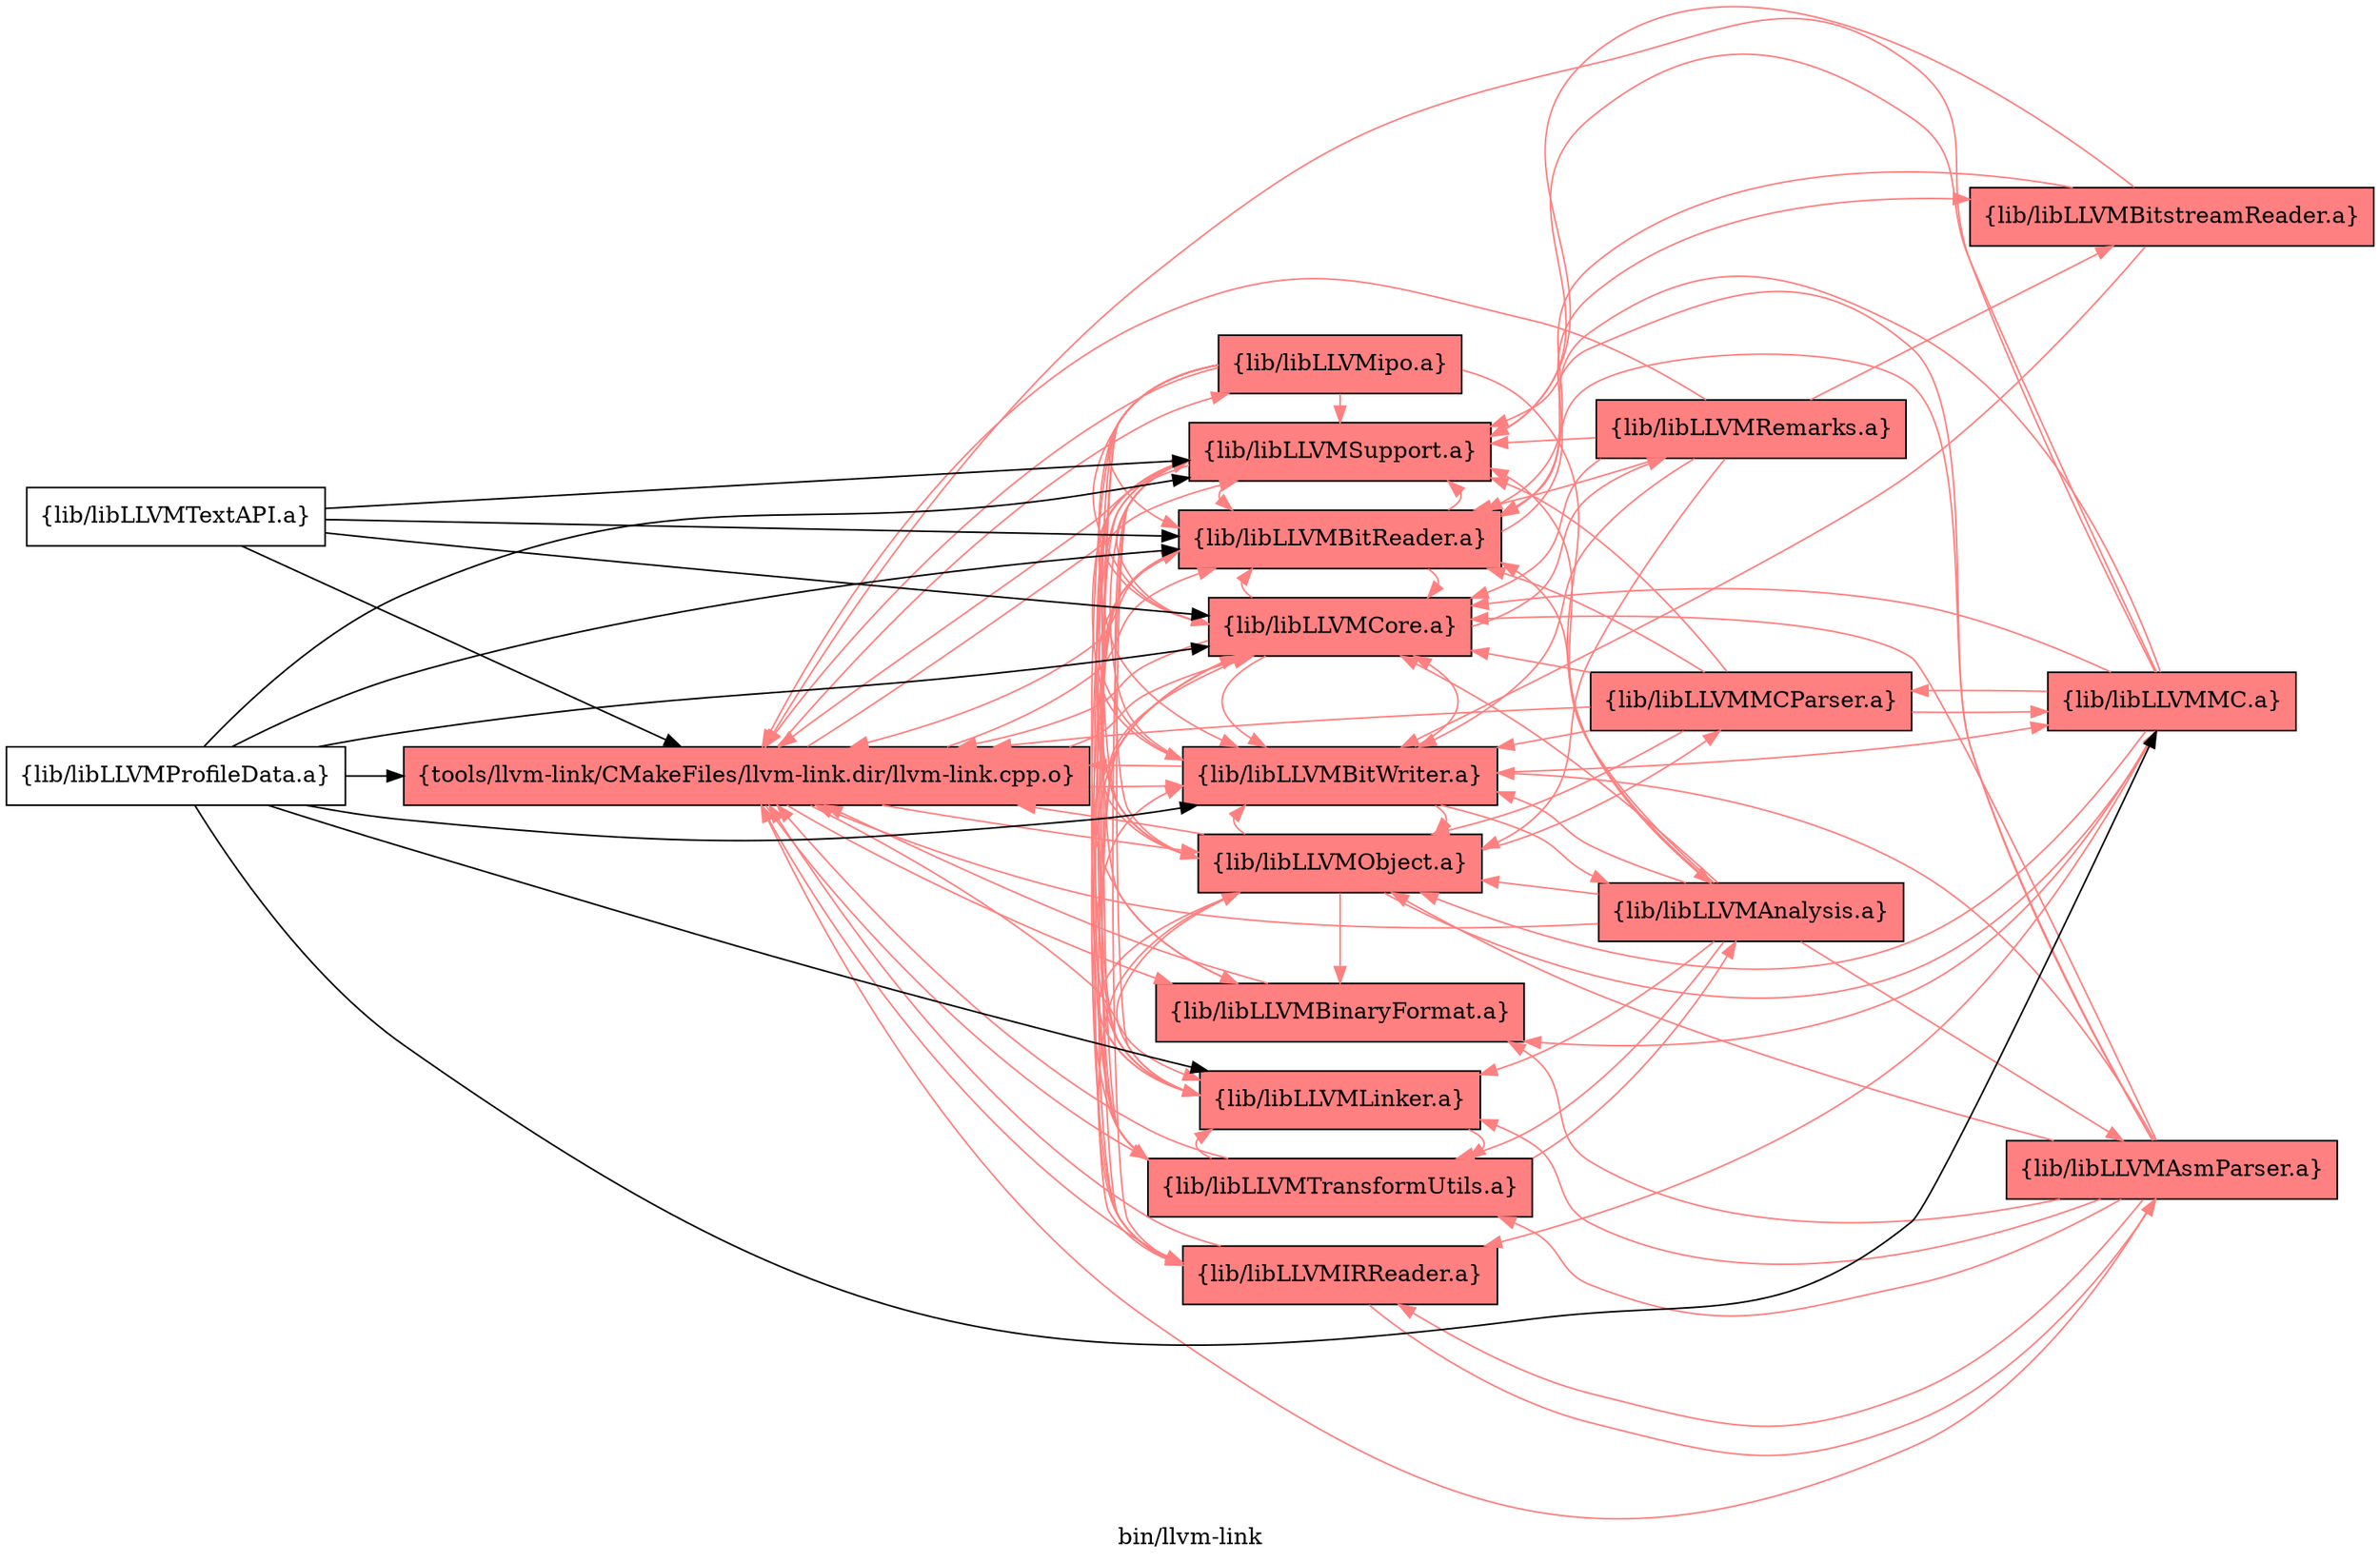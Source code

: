 digraph "bin/llvm-link" {
	label="bin/llvm-link";
	rankdir="LR"
	{ rank=same; Node0x557f4c369b98;  }
	{ rank=same; Node0x557f4c369be8; Node0x557f4c3696e8; Node0x557f4c36a5e8; Node0x557f4c36a0e8; Node0x557f4c365c28; Node0x557f4c365728; Node0x557f4c366628; Node0x557f4c366128; Node0x557f4c367168; Node0x557f4c366c68;  }

	Node0x557f4c369b98 [shape=record,shape=box,style=filled,fillcolor="1.000000 0.5 1",group=1,label="{tools/llvm-link/CMakeFiles/llvm-link.dir/llvm-link.cpp.o}"];
	Node0x557f4c369b98 -> Node0x557f4c369be8[color="1.000000 0.5 1"];
	Node0x557f4c369b98 -> Node0x557f4c3696e8[color="1.000000 0.5 1"];
	Node0x557f4c369b98 -> Node0x557f4c36a5e8[color="1.000000 0.5 1"];
	Node0x557f4c369b98 -> Node0x557f4c36a0e8[color="1.000000 0.5 1"];
	Node0x557f4c369b98 -> Node0x557f4c365c28[color="1.000000 0.5 1"];
	Node0x557f4c369b98 -> Node0x557f4c365728[color="1.000000 0.5 1"];
	Node0x557f4c369b98 -> Node0x557f4c366628[color="1.000000 0.5 1"];
	Node0x557f4c369b98 -> Node0x557f4c366128[color="1.000000 0.5 1"];
	Node0x557f4c369b98 -> Node0x557f4c367168[color="1.000000 0.5 1"];
	Node0x557f4c369b98 -> Node0x557f4c366c68[color="1.000000 0.5 1"];
	Node0x557f4c369be8 [shape=record,shape=box,style=filled,fillcolor="1.000000 0.5 1",group=1,label="{lib/libLLVMBinaryFormat.a}"];
	Node0x557f4c369be8 -> Node0x557f4c369b98[color="1.000000 0.5 1"];
	Node0x557f4c369be8 -> Node0x557f4c366128[color="1.000000 0.5 1"];
	Node0x557f4c3696e8 [shape=record,shape=box,style=filled,fillcolor="1.000000 0.5 1",group=1,label="{lib/libLLVMBitReader.a}"];
	Node0x557f4c3696e8 -> Node0x557f4c369b98[color="1.000000 0.5 1"];
	Node0x557f4c3696e8 -> Node0x557f4c36a0e8[color="1.000000 0.5 1"];
	Node0x557f4c3696e8 -> Node0x557f4c366128[color="1.000000 0.5 1"];
	Node0x557f4c3696e8 -> Node0x557f4c36c898[color="1.000000 0.5 1"];
	Node0x557f4c36a5e8 [shape=record,shape=box,style=filled,fillcolor="1.000000 0.5 1",group=1,label="{lib/libLLVMBitWriter.a}"];
	Node0x557f4c36a5e8 -> Node0x557f4c369b98[color="1.000000 0.5 1"];
	Node0x557f4c36a5e8 -> Node0x557f4c3696e8[color="1.000000 0.5 1"];
	Node0x557f4c36a5e8 -> Node0x557f4c36a0e8[color="1.000000 0.5 1"];
	Node0x557f4c36a5e8 -> Node0x557f4c366628[color="1.000000 0.5 1"];
	Node0x557f4c36a5e8 -> Node0x557f4c366128[color="1.000000 0.5 1"];
	Node0x557f4c36a5e8 -> Node0x557f4c36cbb8[color="1.000000 0.5 1"];
	Node0x557f4c36a5e8 -> Node0x557f4c368978[color="1.000000 0.5 1"];
	Node0x557f4c36a0e8 [shape=record,shape=box,style=filled,fillcolor="1.000000 0.5 1",group=1,label="{lib/libLLVMCore.a}"];
	Node0x557f4c36a0e8 -> Node0x557f4c369b98[color="1.000000 0.5 1"];
	Node0x557f4c36a0e8 -> Node0x557f4c3696e8[color="1.000000 0.5 1"];
	Node0x557f4c36a0e8 -> Node0x557f4c36a5e8[color="1.000000 0.5 1"];
	Node0x557f4c36a0e8 -> Node0x557f4c369be8[color="1.000000 0.5 1"];
	Node0x557f4c36a0e8 -> Node0x557f4c366128[color="1.000000 0.5 1"];
	Node0x557f4c36a0e8 -> Node0x557f4c36c2f8[color="1.000000 0.5 1"];
	Node0x557f4c365c28 [shape=record,shape=box,style=filled,fillcolor="1.000000 0.5 1",group=1,label="{lib/libLLVMIRReader.a}"];
	Node0x557f4c365c28 -> Node0x557f4c369b98[color="1.000000 0.5 1"];
	Node0x557f4c365c28 -> Node0x557f4c3696e8[color="1.000000 0.5 1"];
	Node0x557f4c365c28 -> Node0x557f4c36a0e8[color="1.000000 0.5 1"];
	Node0x557f4c365c28 -> Node0x557f4c366128[color="1.000000 0.5 1"];
	Node0x557f4c365c28 -> Node0x557f4c363428[color="1.000000 0.5 1"];
	Node0x557f4c365728 [shape=record,shape=box,style=filled,fillcolor="1.000000 0.5 1",group=1,label="{lib/libLLVMLinker.a}"];
	Node0x557f4c365728 -> Node0x557f4c3696e8[color="1.000000 0.5 1"];
	Node0x557f4c365728 -> Node0x557f4c36a0e8[color="1.000000 0.5 1"];
	Node0x557f4c365728 -> Node0x557f4c366628[color="1.000000 0.5 1"];
	Node0x557f4c365728 -> Node0x557f4c366128[color="1.000000 0.5 1"];
	Node0x557f4c365728 -> Node0x557f4c367168[color="1.000000 0.5 1"];
	Node0x557f4c366628 [shape=record,shape=box,style=filled,fillcolor="1.000000 0.5 1",group=1,label="{lib/libLLVMObject.a}"];
	Node0x557f4c366628 -> Node0x557f4c369b98[color="1.000000 0.5 1"];
	Node0x557f4c366628 -> Node0x557f4c3696e8[color="1.000000 0.5 1"];
	Node0x557f4c366628 -> Node0x557f4c366128[color="1.000000 0.5 1"];
	Node0x557f4c366628 -> Node0x557f4c369be8[color="1.000000 0.5 1"];
	Node0x557f4c366628 -> Node0x557f4c36a5e8[color="1.000000 0.5 1"];
	Node0x557f4c366628 -> Node0x557f4c36a0e8[color="1.000000 0.5 1"];
	Node0x557f4c366628 -> Node0x557f4c365c28[color="1.000000 0.5 1"];
	Node0x557f4c366628 -> Node0x557f4c368978[color="1.000000 0.5 1"];
	Node0x557f4c366628 -> Node0x557f4c36bc18[color="1.000000 0.5 1"];
	Node0x557f4c366628 -> Node0x557f4c365728[color="1.000000 0.5 1"];
	Node0x557f4c366128 [shape=record,shape=box,style=filled,fillcolor="1.000000 0.5 1",group=1,label="{lib/libLLVMSupport.a}"];
	Node0x557f4c366128 -> Node0x557f4c3696e8[color="1.000000 0.5 1"];
	Node0x557f4c366128 -> Node0x557f4c36a0e8[color="1.000000 0.5 1"];
	Node0x557f4c366128 -> Node0x557f4c366628[color="1.000000 0.5 1"];
	Node0x557f4c366128 -> Node0x557f4c36a5e8[color="1.000000 0.5 1"];
	Node0x557f4c366128 -> Node0x557f4c369b98[color="1.000000 0.5 1"];
	Node0x557f4c366128 -> Node0x557f4c365c28[color="1.000000 0.5 1"];
	Node0x557f4c366128 -> Node0x557f4c365728[color="1.000000 0.5 1"];
	Node0x557f4c367168 [shape=record,shape=box,style=filled,fillcolor="1.000000 0.5 1",group=1,label="{lib/libLLVMTransformUtils.a}"];
	Node0x557f4c367168 -> Node0x557f4c3696e8[color="1.000000 0.5 1"];
	Node0x557f4c367168 -> Node0x557f4c36a5e8[color="1.000000 0.5 1"];
	Node0x557f4c367168 -> Node0x557f4c36a0e8[color="1.000000 0.5 1"];
	Node0x557f4c367168 -> Node0x557f4c366128[color="1.000000 0.5 1"];
	Node0x557f4c367168 -> Node0x557f4c365728[color="1.000000 0.5 1"];
	Node0x557f4c367168 -> Node0x557f4c36cbb8[color="1.000000 0.5 1"];
	Node0x557f4c367168 -> Node0x557f4c369b98[color="1.000000 0.5 1"];
	Node0x557f4c366c68 [shape=record,shape=box,style=filled,fillcolor="1.000000 0.5 1",group=1,label="{lib/libLLVMipo.a}"];
	Node0x557f4c366c68 -> Node0x557f4c369b98[color="1.000000 0.5 1"];
	Node0x557f4c366c68 -> Node0x557f4c3696e8[color="1.000000 0.5 1"];
	Node0x557f4c366c68 -> Node0x557f4c36a5e8[color="1.000000 0.5 1"];
	Node0x557f4c366c68 -> Node0x557f4c36a0e8[color="1.000000 0.5 1"];
	Node0x557f4c366c68 -> Node0x557f4c365c28[color="1.000000 0.5 1"];
	Node0x557f4c366c68 -> Node0x557f4c365728[color="1.000000 0.5 1"];
	Node0x557f4c366c68 -> Node0x557f4c366628[color="1.000000 0.5 1"];
	Node0x557f4c366c68 -> Node0x557f4c366128[color="1.000000 0.5 1"];
	Node0x557f4c366c68 -> Node0x557f4c367168[color="1.000000 0.5 1"];
	Node0x557f4c366c68 -> Node0x557f4c36cbb8[color="1.000000 0.5 1"];
	Node0x557f4c36c898 [shape=record,shape=box,style=filled,fillcolor="1.000000 0.5 1",group=1,label="{lib/libLLVMBitstreamReader.a}"];
	Node0x557f4c36c898 -> Node0x557f4c3696e8[color="1.000000 0.5 1"];
	Node0x557f4c36c898 -> Node0x557f4c36a5e8[color="1.000000 0.5 1"];
	Node0x557f4c36c898 -> Node0x557f4c366128[color="1.000000 0.5 1"];
	Node0x557f4c36cbb8 [shape=record,shape=box,style=filled,fillcolor="1.000000 0.5 1",group=1,label="{lib/libLLVMAnalysis.a}"];
	Node0x557f4c36cbb8 -> Node0x557f4c369b98[color="1.000000 0.5 1"];
	Node0x557f4c36cbb8 -> Node0x557f4c36a0e8[color="1.000000 0.5 1"];
	Node0x557f4c36cbb8 -> Node0x557f4c366128[color="1.000000 0.5 1"];
	Node0x557f4c36cbb8 -> Node0x557f4c36a5e8[color="1.000000 0.5 1"];
	Node0x557f4c36cbb8 -> Node0x557f4c3696e8[color="1.000000 0.5 1"];
	Node0x557f4c36cbb8 -> Node0x557f4c365728[color="1.000000 0.5 1"];
	Node0x557f4c36cbb8 -> Node0x557f4c367168[color="1.000000 0.5 1"];
	Node0x557f4c36cbb8 -> Node0x557f4c366628[color="1.000000 0.5 1"];
	Node0x557f4c36cbb8 -> Node0x557f4c363428[color="1.000000 0.5 1"];
	Node0x557f4c368978 [shape=record,shape=box,style=filled,fillcolor="1.000000 0.5 1",group=1,label="{lib/libLLVMMC.a}"];
	Node0x557f4c368978 -> Node0x557f4c36a0e8[color="1.000000 0.5 1"];
	Node0x557f4c368978 -> Node0x557f4c366628[color="1.000000 0.5 1"];
	Node0x557f4c368978 -> Node0x557f4c366128[color="1.000000 0.5 1"];
	Node0x557f4c368978 -> Node0x557f4c369b98[color="1.000000 0.5 1"];
	Node0x557f4c368978 -> Node0x557f4c3696e8[color="1.000000 0.5 1"];
	Node0x557f4c368978 -> Node0x557f4c365c28[color="1.000000 0.5 1"];
	Node0x557f4c368978 -> Node0x557f4c369be8[color="1.000000 0.5 1"];
	Node0x557f4c368978 -> Node0x557f4c36bc18[color="1.000000 0.5 1"];
	Node0x557f4c36c2f8 [shape=record,shape=box,style=filled,fillcolor="1.000000 0.5 1",group=1,label="{lib/libLLVMRemarks.a}"];
	Node0x557f4c36c2f8 -> Node0x557f4c366128[color="1.000000 0.5 1"];
	Node0x557f4c36c2f8 -> Node0x557f4c3696e8[color="1.000000 0.5 1"];
	Node0x557f4c36c2f8 -> Node0x557f4c36a5e8[color="1.000000 0.5 1"];
	Node0x557f4c36c2f8 -> Node0x557f4c369b98[color="1.000000 0.5 1"];
	Node0x557f4c36c2f8 -> Node0x557f4c36a0e8[color="1.000000 0.5 1"];
	Node0x557f4c36c2f8 -> Node0x557f4c366628[color="1.000000 0.5 1"];
	Node0x557f4c36c2f8 -> Node0x557f4c36c898[color="1.000000 0.5 1"];
	Node0x557f4c363428 [shape=record,shape=box,style=filled,fillcolor="1.000000 0.5 1",group=1,label="{lib/libLLVMAsmParser.a}"];
	Node0x557f4c363428 -> Node0x557f4c369b98[color="1.000000 0.5 1"];
	Node0x557f4c363428 -> Node0x557f4c3696e8[color="1.000000 0.5 1"];
	Node0x557f4c363428 -> Node0x557f4c36a0e8[color="1.000000 0.5 1"];
	Node0x557f4c363428 -> Node0x557f4c365c28[color="1.000000 0.5 1"];
	Node0x557f4c363428 -> Node0x557f4c366628[color="1.000000 0.5 1"];
	Node0x557f4c363428 -> Node0x557f4c366128[color="1.000000 0.5 1"];
	Node0x557f4c363428 -> Node0x557f4c36a5e8[color="1.000000 0.5 1"];
	Node0x557f4c363428 -> Node0x557f4c369be8[color="1.000000 0.5 1"];
	Node0x557f4c363428 -> Node0x557f4c365728[color="1.000000 0.5 1"];
	Node0x557f4c363428 -> Node0x557f4c367168[color="1.000000 0.5 1"];
	Node0x557f4c36bc18 [shape=record,shape=box,style=filled,fillcolor="1.000000 0.5 1",group=1,label="{lib/libLLVMMCParser.a}"];
	Node0x557f4c36bc18 -> Node0x557f4c369b98[color="1.000000 0.5 1"];
	Node0x557f4c36bc18 -> Node0x557f4c3696e8[color="1.000000 0.5 1"];
	Node0x557f4c36bc18 -> Node0x557f4c366628[color="1.000000 0.5 1"];
	Node0x557f4c36bc18 -> Node0x557f4c366128[color="1.000000 0.5 1"];
	Node0x557f4c36bc18 -> Node0x557f4c368978[color="1.000000 0.5 1"];
	Node0x557f4c36bc18 -> Node0x557f4c36a0e8[color="1.000000 0.5 1"];
	Node0x557f4c36bc18 -> Node0x557f4c36a5e8[color="1.000000 0.5 1"];
	Node0x557f4c368e78 [shape=record,shape=box,group=0,label="{lib/libLLVMTextAPI.a}"];
	Node0x557f4c368e78 -> Node0x557f4c366128;
	Node0x557f4c368e78 -> Node0x557f4c369b98;
	Node0x557f4c368e78 -> Node0x557f4c3696e8;
	Node0x557f4c368e78 -> Node0x557f4c36a0e8;
	Node0x557f4c368298 [shape=record,shape=box,group=0,label="{lib/libLLVMProfileData.a}"];
	Node0x557f4c368298 -> Node0x557f4c369b98;
	Node0x557f4c368298 -> Node0x557f4c3696e8;
	Node0x557f4c368298 -> Node0x557f4c36a5e8;
	Node0x557f4c368298 -> Node0x557f4c36a0e8;
	Node0x557f4c368298 -> Node0x557f4c365728;
	Node0x557f4c368298 -> Node0x557f4c366128;
	Node0x557f4c368298 -> Node0x557f4c368978;
}
